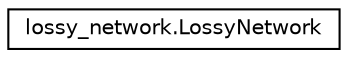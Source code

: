 digraph "Graphical Class Hierarchy"
{
  edge [fontname="Helvetica",fontsize="10",labelfontname="Helvetica",labelfontsize="10"];
  node [fontname="Helvetica",fontsize="10",shape=record];
  rankdir="LR";
  Node0 [label="lossy_network.LossyNetwork",height=0.2,width=0.4,color="black", fillcolor="white", style="filled",URL="$classlossy__network_1_1_lossy_network.html"];
}
